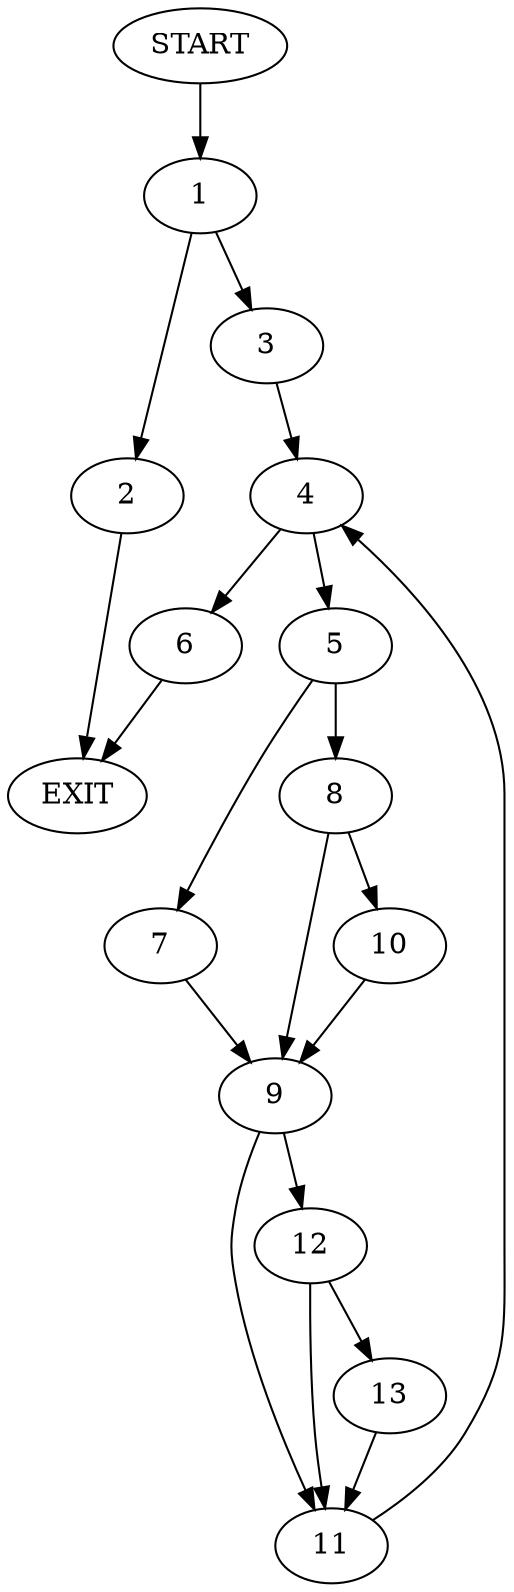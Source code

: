 digraph {
0 [label="START"]
14 [label="EXIT"]
0 -> 1
1 -> 2
1 -> 3
2 -> 14
3 -> 4
4 -> 5
4 -> 6
5 -> 7
5 -> 8
6 -> 14
7 -> 9
8 -> 9
8 -> 10
9 -> 11
9 -> 12
10 -> 9
12 -> 11
12 -> 13
11 -> 4
13 -> 11
}
